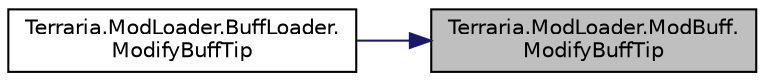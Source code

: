 digraph "Terraria.ModLoader.ModBuff.ModifyBuffTip"
{
 // LATEX_PDF_SIZE
  edge [fontname="Helvetica",fontsize="10",labelfontname="Helvetica",labelfontsize="10"];
  node [fontname="Helvetica",fontsize="10",shape=record];
  rankdir="RL";
  Node1 [label="Terraria.ModLoader.ModBuff.\lModifyBuffTip",height=0.2,width=0.4,color="black", fillcolor="grey75", style="filled", fontcolor="black",tooltip="Allows you to modify the tooltip that displays when the mouse hovers over the buff icon,..."];
  Node1 -> Node2 [dir="back",color="midnightblue",fontsize="10",style="solid",fontname="Helvetica"];
  Node2 [label="Terraria.ModLoader.BuffLoader.\lModifyBuffTip",height=0.2,width=0.4,color="black", fillcolor="white", style="filled",URL="$class_terraria_1_1_mod_loader_1_1_buff_loader.html#a7b020ccdc9dfce4b7504ba9a35c39750",tooltip=" "];
}
